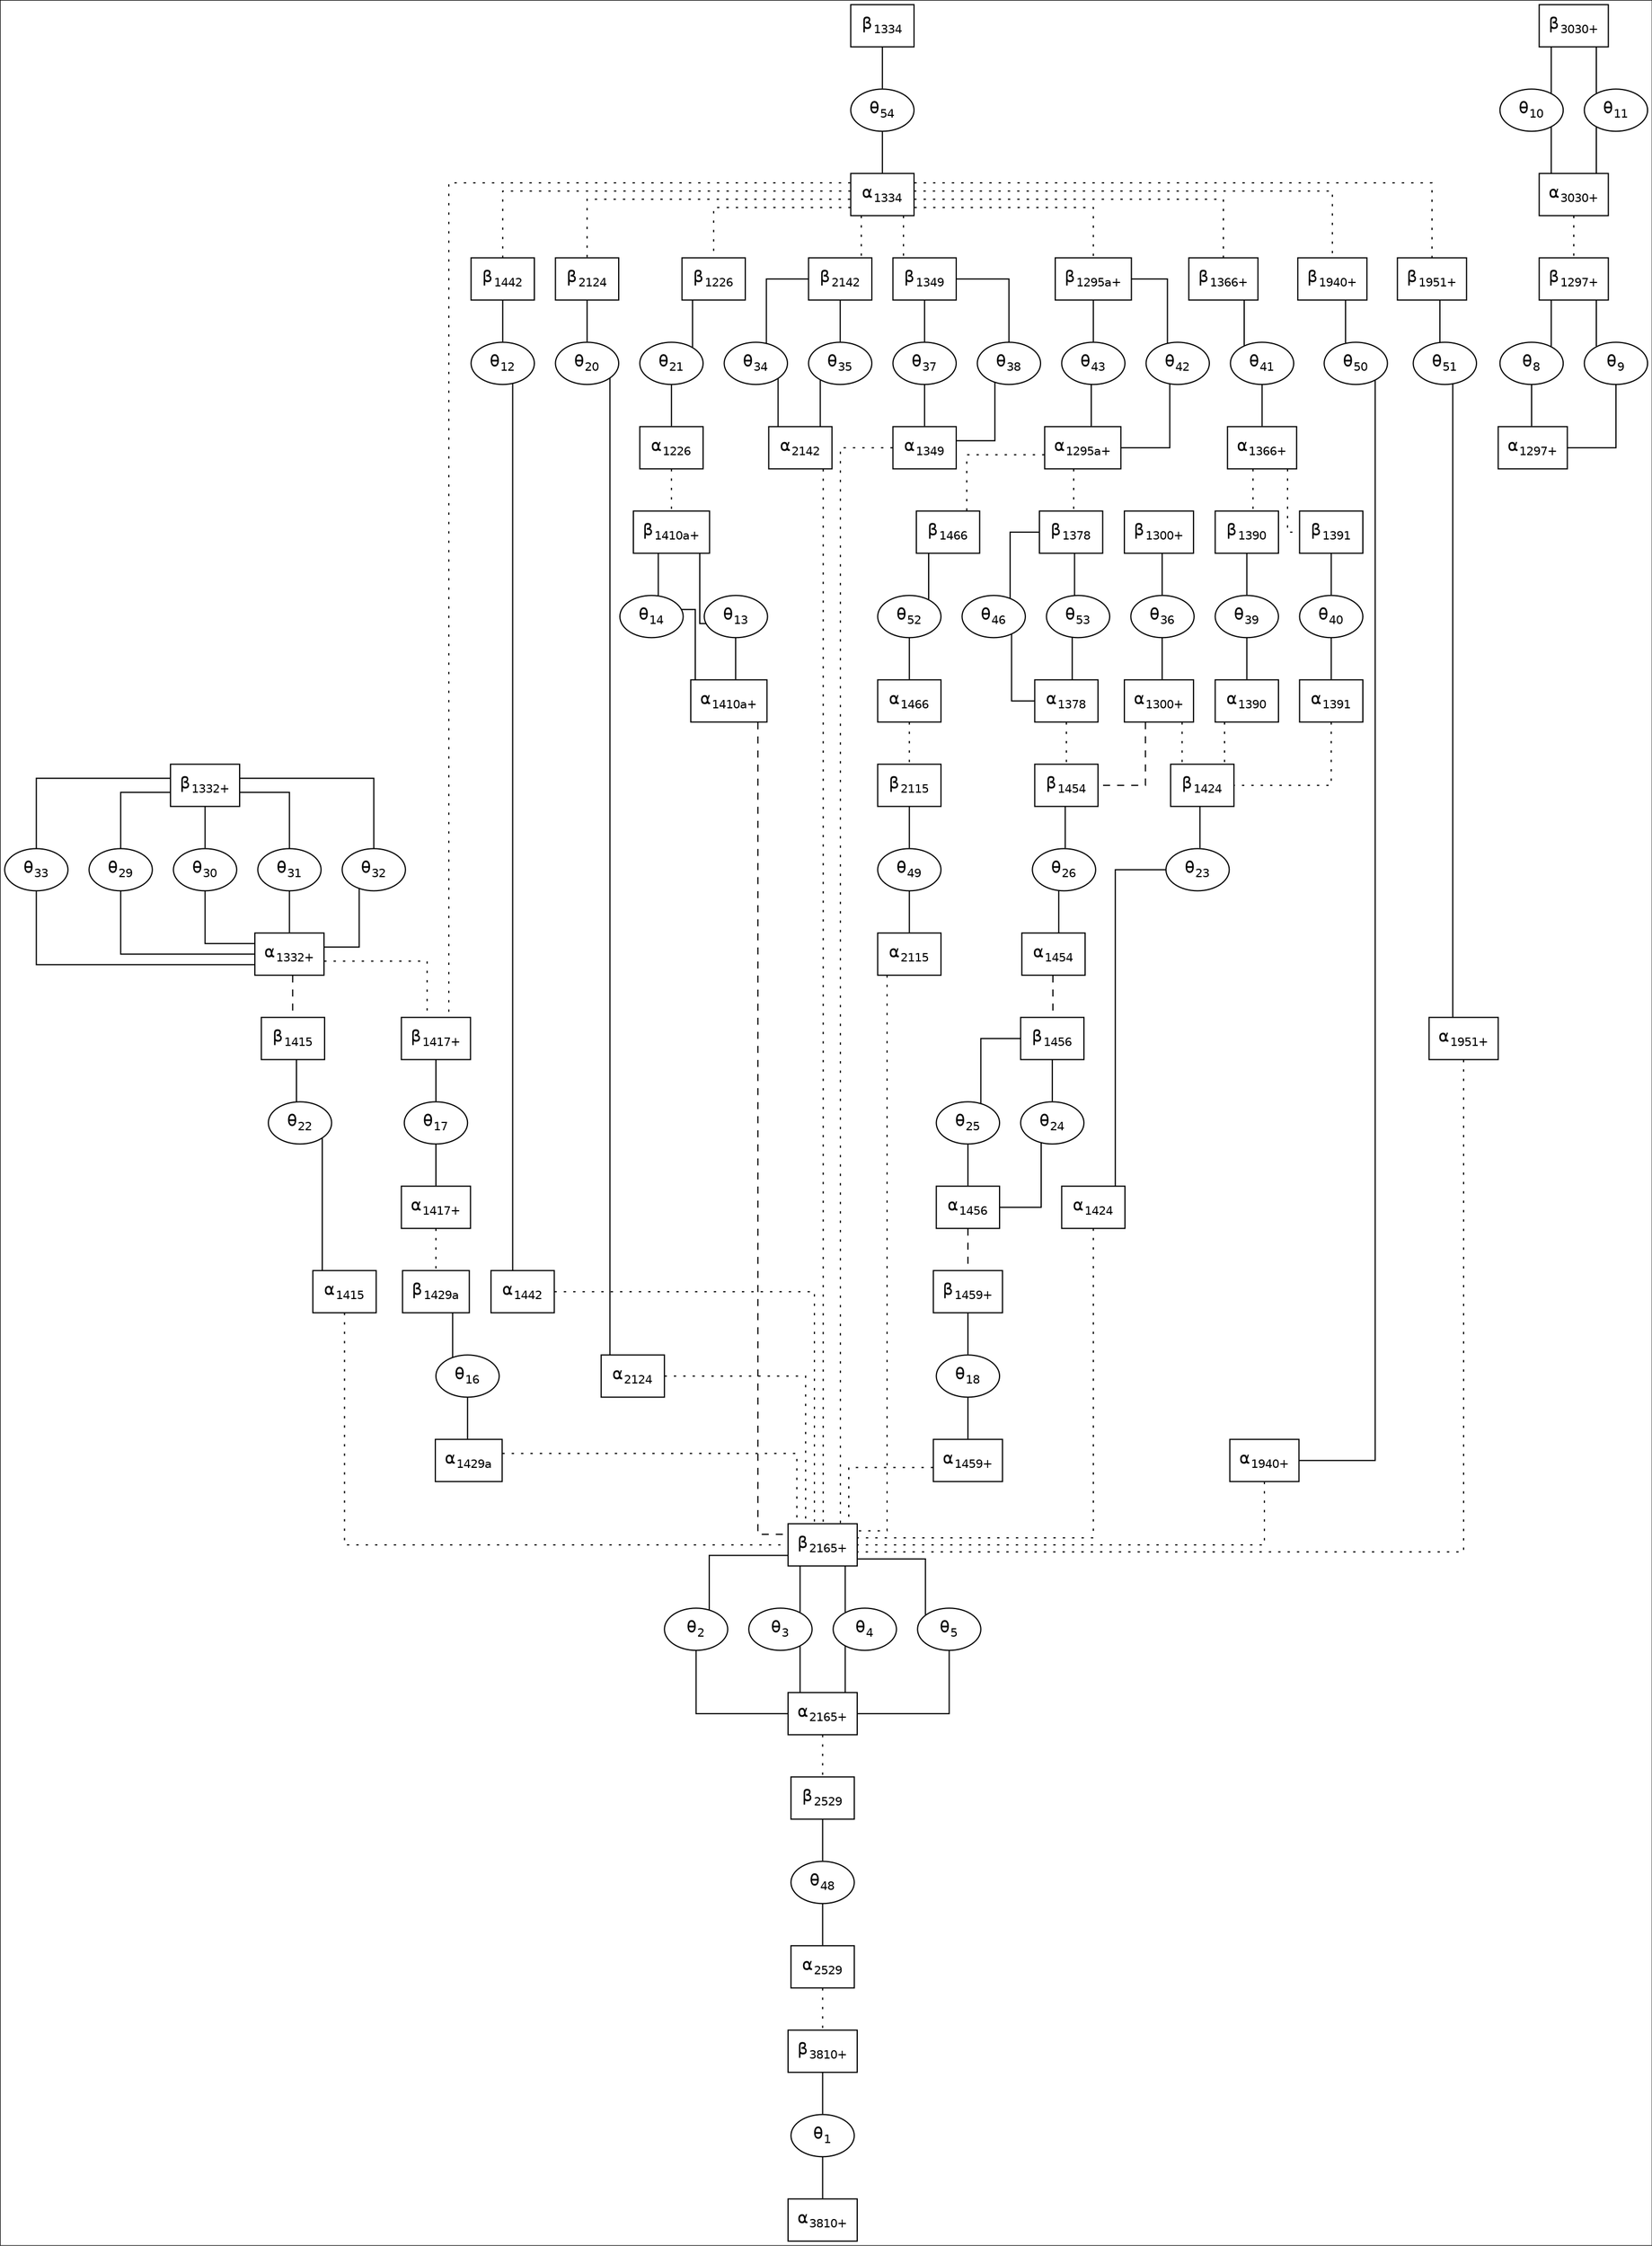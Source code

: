 digraph to_dot {
	graph [bgcolor="/x11/white",
		colorscheme=set34,
		dpi="",
		fontcolor="/x11/black",
		fontname=helvetica,
		fontsize=18,
		label="",
		labelloc="",
		margin="",
		page="",
		ratio="",
		size="",
		splines=ortho,
		style=""
	];
	"alpha-3810+"	 [color="/x11/black",
		colorscheme=set34,
		fillcolor="/x11/white",
		fontcolor="/x11/black",
		fontname=helvetica,
		fontsize=14,
		label=<&alpha;<FONT POINT-SIZE="12"><SUB>3810+</SUB></FONT>>,
		shape=box,
		style=filled];
	"beta-3810+"	 [color="/x11/black",
		colorscheme=set34,
		fillcolor="/x11/white",
		fontcolor="/x11/black",
		fontname=helvetica,
		fontsize=14,
		label=<&beta;<FONT POINT-SIZE="12"><SUB>3810+</SUB></FONT>>,
		shape=box,
		style=filled];
	"theta-1"	 [color="/x11/black",
		colorscheme=set34,
		fillcolor="/x11/white",
		fontcolor="/x11/black",
		fontname=helvetica,
		fontsize=14,
		label=<&theta;<FONT POINT-SIZE="12"><SUB>1</SUB></FONT>>,
		shape=ellipse,
		style=filled];
	"beta-3810+" -> "theta-1"	 [arrowhead=none,
		color="/x11/black",
		colorscheme=set34,
		fontcolor="/x11/black",
		fontname=helvetica,
		fontsize=14,
		style=solid];
	"theta-1" -> "alpha-3810+"	 [arrowhead=none,
		color="/x11/black",
		colorscheme=set34,
		fontcolor="/x11/black",
		fontname=helvetica,
		fontsize=14,
		style=solid];
	"alpha-2165+"	 [color="/x11/black",
		colorscheme=set34,
		fillcolor="/x11/white",
		fontcolor="/x11/black",
		fontname=helvetica,
		fontsize=14,
		label=<&alpha;<FONT POINT-SIZE="12"><SUB>2165+</SUB></FONT>>,
		shape=box,
		style=filled];
	"beta-2529"	 [color="/x11/black",
		colorscheme=set34,
		fillcolor="/x11/white",
		fontcolor="/x11/black",
		fontname=helvetica,
		fontsize=14,
		label=<&beta;<FONT POINT-SIZE="12"><SUB>2529</SUB></FONT>>,
		shape=box,
		style=filled];
	"alpha-2165+" -> "beta-2529"	 [arrowhead=none,
		color="/x11/black",
		colorscheme=set34,
		fontcolor="/x11/black",
		fontname=helvetica,
		fontsize=14,
		style=dotted];
	"beta-2165+"	 [color="/x11/black",
		colorscheme=set34,
		fillcolor="/x11/white",
		fontcolor="/x11/black",
		fontname=helvetica,
		fontsize=14,
		label=<&beta;<FONT POINT-SIZE="12"><SUB>2165+</SUB></FONT>>,
		shape=box,
		style=filled];
	"theta-2"	 [color="/x11/black",
		colorscheme=set34,
		fillcolor="/x11/white",
		fontcolor="/x11/black",
		fontname=helvetica,
		fontsize=14,
		label=<&theta;<FONT POINT-SIZE="12"><SUB>2</SUB></FONT>>,
		shape=ellipse,
		style=filled];
	"beta-2165+" -> "theta-2"	 [arrowhead=none,
		color="/x11/black",
		colorscheme=set34,
		fontcolor="/x11/black",
		fontname=helvetica,
		fontsize=14,
		style=solid];
	"theta-3"	 [color="/x11/black",
		colorscheme=set34,
		fillcolor="/x11/white",
		fontcolor="/x11/black",
		fontname=helvetica,
		fontsize=14,
		label=<&theta;<FONT POINT-SIZE="12"><SUB>3</SUB></FONT>>,
		shape=ellipse,
		style=filled];
	"beta-2165+" -> "theta-3"	 [arrowhead=none,
		color="/x11/black",
		colorscheme=set34,
		fontcolor="/x11/black",
		fontname=helvetica,
		fontsize=14,
		style=solid];
	"theta-4"	 [color="/x11/black",
		colorscheme=set34,
		fillcolor="/x11/white",
		fontcolor="/x11/black",
		fontname=helvetica,
		fontsize=14,
		label=<&theta;<FONT POINT-SIZE="12"><SUB>4</SUB></FONT>>,
		shape=ellipse,
		style=filled];
	"beta-2165+" -> "theta-4"	 [arrowhead=none,
		color="/x11/black",
		colorscheme=set34,
		fontcolor="/x11/black",
		fontname=helvetica,
		fontsize=14,
		style=solid];
	"theta-5"	 [color="/x11/black",
		colorscheme=set34,
		fillcolor="/x11/white",
		fontcolor="/x11/black",
		fontname=helvetica,
		fontsize=14,
		label=<&theta;<FONT POINT-SIZE="12"><SUB>5</SUB></FONT>>,
		shape=ellipse,
		style=filled];
	"beta-2165+" -> "theta-5"	 [arrowhead=none,
		color="/x11/black",
		colorscheme=set34,
		fontcolor="/x11/black",
		fontname=helvetica,
		fontsize=14,
		style=solid];
	"theta-2" -> "alpha-2165+"	 [arrowhead=none,
		color="/x11/black",
		colorscheme=set34,
		fontcolor="/x11/black",
		fontname=helvetica,
		fontsize=14,
		style=solid];
	"theta-3" -> "alpha-2165+"	 [arrowhead=none,
		color="/x11/black",
		colorscheme=set34,
		fontcolor="/x11/black",
		fontname=helvetica,
		fontsize=14,
		style=solid];
	"theta-4" -> "alpha-2165+"	 [arrowhead=none,
		color="/x11/black",
		colorscheme=set34,
		fontcolor="/x11/black",
		fontname=helvetica,
		fontsize=14,
		style=solid];
	"theta-5" -> "alpha-2165+"	 [arrowhead=none,
		color="/x11/black",
		colorscheme=set34,
		fontcolor="/x11/black",
		fontname=helvetica,
		fontsize=14,
		style=solid];
	"alpha-1297+"	 [color="/x11/black",
		colorscheme=set34,
		fillcolor="/x11/white",
		fontcolor="/x11/black",
		fontname=helvetica,
		fontsize=14,
		label=<&alpha;<FONT POINT-SIZE="12"><SUB>1297+</SUB></FONT>>,
		shape=box,
		style=filled];
	"beta-1297+"	 [color="/x11/black",
		colorscheme=set34,
		fillcolor="/x11/white",
		fontcolor="/x11/black",
		fontname=helvetica,
		fontsize=14,
		label=<&beta;<FONT POINT-SIZE="12"><SUB>1297+</SUB></FONT>>,
		shape=box,
		style=filled];
	"theta-8"	 [color="/x11/black",
		colorscheme=set34,
		fillcolor="/x11/white",
		fontcolor="/x11/black",
		fontname=helvetica,
		fontsize=14,
		label=<&theta;<FONT POINT-SIZE="12"><SUB>8</SUB></FONT>>,
		shape=ellipse,
		style=filled];
	"beta-1297+" -> "theta-8"	 [arrowhead=none,
		color="/x11/black",
		colorscheme=set34,
		fontcolor="/x11/black",
		fontname=helvetica,
		fontsize=14,
		style=solid];
	"theta-9"	 [color="/x11/black",
		colorscheme=set34,
		fillcolor="/x11/white",
		fontcolor="/x11/black",
		fontname=helvetica,
		fontsize=14,
		label=<&theta;<FONT POINT-SIZE="12"><SUB>9</SUB></FONT>>,
		shape=ellipse,
		style=filled];
	"beta-1297+" -> "theta-9"	 [arrowhead=none,
		color="/x11/black",
		colorscheme=set34,
		fontcolor="/x11/black",
		fontname=helvetica,
		fontsize=14,
		style=solid];
	"theta-8" -> "alpha-1297+"	 [arrowhead=none,
		color="/x11/black",
		colorscheme=set34,
		fontcolor="/x11/black",
		fontname=helvetica,
		fontsize=14,
		style=solid];
	"theta-9" -> "alpha-1297+"	 [arrowhead=none,
		color="/x11/black",
		colorscheme=set34,
		fontcolor="/x11/black",
		fontname=helvetica,
		fontsize=14,
		style=solid];
	"alpha-3030+"	 [color="/x11/black",
		colorscheme=set34,
		fillcolor="/x11/white",
		fontcolor="/x11/black",
		fontname=helvetica,
		fontsize=14,
		label=<&alpha;<FONT POINT-SIZE="12"><SUB>3030+</SUB></FONT>>,
		shape=box,
		style=filled];
	"alpha-3030+" -> "beta-1297+"	 [arrowhead=none,
		color="/x11/black",
		colorscheme=set34,
		fontcolor="/x11/black",
		fontname=helvetica,
		fontsize=14,
		style=dotted];
	"beta-3030+"	 [color="/x11/black",
		colorscheme=set34,
		fillcolor="/x11/white",
		fontcolor="/x11/black",
		fontname=helvetica,
		fontsize=14,
		label=<&beta;<FONT POINT-SIZE="12"><SUB>3030+</SUB></FONT>>,
		shape=box,
		style=filled];
	"theta-10"	 [color="/x11/black",
		colorscheme=set34,
		fillcolor="/x11/white",
		fontcolor="/x11/black",
		fontname=helvetica,
		fontsize=14,
		label=<&theta;<FONT POINT-SIZE="12"><SUB>10</SUB></FONT>>,
		shape=ellipse,
		style=filled];
	"beta-3030+" -> "theta-10"	 [arrowhead=none,
		color="/x11/black",
		colorscheme=set34,
		fontcolor="/x11/black",
		fontname=helvetica,
		fontsize=14,
		style=solid];
	"theta-11"	 [color="/x11/black",
		colorscheme=set34,
		fillcolor="/x11/white",
		fontcolor="/x11/black",
		fontname=helvetica,
		fontsize=14,
		label=<&theta;<FONT POINT-SIZE="12"><SUB>11</SUB></FONT>>,
		shape=ellipse,
		style=filled];
	"beta-3030+" -> "theta-11"	 [arrowhead=none,
		color="/x11/black",
		colorscheme=set34,
		fontcolor="/x11/black",
		fontname=helvetica,
		fontsize=14,
		style=solid];
	"theta-10" -> "alpha-3030+"	 [arrowhead=none,
		color="/x11/black",
		colorscheme=set34,
		fontcolor="/x11/black",
		fontname=helvetica,
		fontsize=14,
		style=solid];
	"theta-11" -> "alpha-3030+"	 [arrowhead=none,
		color="/x11/black",
		colorscheme=set34,
		fontcolor="/x11/black",
		fontname=helvetica,
		fontsize=14,
		style=solid];
	"alpha-1442"	 [color="/x11/black",
		colorscheme=set34,
		fillcolor="/x11/white",
		fontcolor="/x11/black",
		fontname=helvetica,
		fontsize=14,
		label=<&alpha;<FONT POINT-SIZE="12"><SUB>1442</SUB></FONT>>,
		shape=box,
		style=filled];
	"alpha-1442" -> "beta-2165+"	 [arrowhead=none,
		color="/x11/black",
		colorscheme=set34,
		fontcolor="/x11/black",
		fontname=helvetica,
		fontsize=14,
		style=dotted];
	"beta-1442"	 [color="/x11/black",
		colorscheme=set34,
		fillcolor="/x11/white",
		fontcolor="/x11/black",
		fontname=helvetica,
		fontsize=14,
		label=<&beta;<FONT POINT-SIZE="12"><SUB>1442</SUB></FONT>>,
		shape=box,
		style=filled];
	"theta-12"	 [color="/x11/black",
		colorscheme=set34,
		fillcolor="/x11/white",
		fontcolor="/x11/black",
		fontname=helvetica,
		fontsize=14,
		label=<&theta;<FONT POINT-SIZE="12"><SUB>12</SUB></FONT>>,
		shape=ellipse,
		style=filled];
	"beta-1442" -> "theta-12"	 [arrowhead=none,
		color="/x11/black",
		colorscheme=set34,
		fontcolor="/x11/black",
		fontname=helvetica,
		fontsize=14,
		style=solid];
	"theta-12" -> "alpha-1442"	 [arrowhead=none,
		color="/x11/black",
		colorscheme=set34,
		fontcolor="/x11/black",
		fontname=helvetica,
		fontsize=14,
		style=solid];
	"alpha-1410a+"	 [color="/x11/black",
		colorscheme=set34,
		fillcolor="/x11/white",
		fontcolor="/x11/black",
		fontname=helvetica,
		fontsize=14,
		label=<&alpha;<FONT POINT-SIZE="12"><SUB>1410a+</SUB></FONT>>,
		shape=box,
		style=filled];
	"alpha-1410a+" -> "beta-2165+"	 [arrowhead=none,
		color="/x11/black",
		colorscheme=set34,
		fontcolor="/x11/black",
		fontname=helvetica,
		fontsize=14,
		style=dashed];
	"beta-1410a+"	 [color="/x11/black",
		colorscheme=set34,
		fillcolor="/x11/white",
		fontcolor="/x11/black",
		fontname=helvetica,
		fontsize=14,
		label=<&beta;<FONT POINT-SIZE="12"><SUB>1410a+</SUB></FONT>>,
		shape=box,
		style=filled];
	"theta-13"	 [color="/x11/black",
		colorscheme=set34,
		fillcolor="/x11/white",
		fontcolor="/x11/black",
		fontname=helvetica,
		fontsize=14,
		label=<&theta;<FONT POINT-SIZE="12"><SUB>13</SUB></FONT>>,
		shape=ellipse,
		style=filled];
	"beta-1410a+" -> "theta-13"	 [arrowhead=none,
		color="/x11/black",
		colorscheme=set34,
		fontcolor="/x11/black",
		fontname=helvetica,
		fontsize=14,
		style=solid];
	"theta-14"	 [color="/x11/black",
		colorscheme=set34,
		fillcolor="/x11/white",
		fontcolor="/x11/black",
		fontname=helvetica,
		fontsize=14,
		label=<&theta;<FONT POINT-SIZE="12"><SUB>14</SUB></FONT>>,
		shape=ellipse,
		style=filled];
	"beta-1410a+" -> "theta-14"	 [arrowhead=none,
		color="/x11/black",
		colorscheme=set34,
		fontcolor="/x11/black",
		fontname=helvetica,
		fontsize=14,
		style=solid];
	"theta-13" -> "alpha-1410a+"	 [arrowhead=none,
		color="/x11/black",
		colorscheme=set34,
		fontcolor="/x11/black",
		fontname=helvetica,
		fontsize=14,
		style=solid];
	"theta-14" -> "alpha-1410a+"	 [arrowhead=none,
		color="/x11/black",
		colorscheme=set34,
		fontcolor="/x11/black",
		fontname=helvetica,
		fontsize=14,
		style=solid];
	"alpha-1429a"	 [color="/x11/black",
		colorscheme=set34,
		fillcolor="/x11/white",
		fontcolor="/x11/black",
		fontname=helvetica,
		fontsize=14,
		label=<&alpha;<FONT POINT-SIZE="12"><SUB>1429a</SUB></FONT>>,
		shape=box,
		style=filled];
	"alpha-1429a" -> "beta-2165+"	 [arrowhead=none,
		color="/x11/black",
		colorscheme=set34,
		fontcolor="/x11/black",
		fontname=helvetica,
		fontsize=14,
		style=dotted];
	"beta-1429a"	 [color="/x11/black",
		colorscheme=set34,
		fillcolor="/x11/white",
		fontcolor="/x11/black",
		fontname=helvetica,
		fontsize=14,
		label=<&beta;<FONT POINT-SIZE="12"><SUB>1429a</SUB></FONT>>,
		shape=box,
		style=filled];
	"theta-16"	 [color="/x11/black",
		colorscheme=set34,
		fillcolor="/x11/white",
		fontcolor="/x11/black",
		fontname=helvetica,
		fontsize=14,
		label=<&theta;<FONT POINT-SIZE="12"><SUB>16</SUB></FONT>>,
		shape=ellipse,
		style=filled];
	"beta-1429a" -> "theta-16"	 [arrowhead=none,
		color="/x11/black",
		colorscheme=set34,
		fontcolor="/x11/black",
		fontname=helvetica,
		fontsize=14,
		style=solid];
	"theta-16" -> "alpha-1429a"	 [arrowhead=none,
		color="/x11/black",
		colorscheme=set34,
		fontcolor="/x11/black",
		fontname=helvetica,
		fontsize=14,
		style=solid];
	"alpha-1417+"	 [color="/x11/black",
		colorscheme=set34,
		fillcolor="/x11/white",
		fontcolor="/x11/black",
		fontname=helvetica,
		fontsize=14,
		label=<&alpha;<FONT POINT-SIZE="12"><SUB>1417+</SUB></FONT>>,
		shape=box,
		style=filled];
	"alpha-1417+" -> "beta-1429a"	 [arrowhead=none,
		color="/x11/black",
		colorscheme=set34,
		fontcolor="/x11/black",
		fontname=helvetica,
		fontsize=14,
		style=dotted];
	"beta-1417+"	 [color="/x11/black",
		colorscheme=set34,
		fillcolor="/x11/white",
		fontcolor="/x11/black",
		fontname=helvetica,
		fontsize=14,
		label=<&beta;<FONT POINT-SIZE="12"><SUB>1417+</SUB></FONT>>,
		shape=box,
		style=filled];
	"theta-17"	 [color="/x11/black",
		colorscheme=set34,
		fillcolor="/x11/white",
		fontcolor="/x11/black",
		fontname=helvetica,
		fontsize=14,
		label=<&theta;<FONT POINT-SIZE="12"><SUB>17</SUB></FONT>>,
		shape=ellipse,
		style=filled];
	"beta-1417+" -> "theta-17"	 [arrowhead=none,
		color="/x11/black",
		colorscheme=set34,
		fontcolor="/x11/black",
		fontname=helvetica,
		fontsize=14,
		style=solid];
	"theta-17" -> "alpha-1417+"	 [arrowhead=none,
		color="/x11/black",
		colorscheme=set34,
		fontcolor="/x11/black",
		fontname=helvetica,
		fontsize=14,
		style=solid];
	"alpha-1459+"	 [color="/x11/black",
		colorscheme=set34,
		fillcolor="/x11/white",
		fontcolor="/x11/black",
		fontname=helvetica,
		fontsize=14,
		label=<&alpha;<FONT POINT-SIZE="12"><SUB>1459+</SUB></FONT>>,
		shape=box,
		style=filled];
	"alpha-1459+" -> "beta-2165+"	 [arrowhead=none,
		color="/x11/black",
		colorscheme=set34,
		fontcolor="/x11/black",
		fontname=helvetica,
		fontsize=14,
		style=dotted];
	"beta-1459+"	 [color="/x11/black",
		colorscheme=set34,
		fillcolor="/x11/white",
		fontcolor="/x11/black",
		fontname=helvetica,
		fontsize=14,
		label=<&beta;<FONT POINT-SIZE="12"><SUB>1459+</SUB></FONT>>,
		shape=box,
		style=filled];
	"theta-18"	 [color="/x11/black",
		colorscheme=set34,
		fillcolor="/x11/white",
		fontcolor="/x11/black",
		fontname=helvetica,
		fontsize=14,
		label=<&theta;<FONT POINT-SIZE="12"><SUB>18</SUB></FONT>>,
		shape=ellipse,
		style=filled];
	"beta-1459+" -> "theta-18"	 [arrowhead=none,
		color="/x11/black",
		colorscheme=set34,
		fontcolor="/x11/black",
		fontname=helvetica,
		fontsize=14,
		style=solid];
	"theta-18" -> "alpha-1459+"	 [arrowhead=none,
		color="/x11/black",
		colorscheme=set34,
		fontcolor="/x11/black",
		fontname=helvetica,
		fontsize=14,
		style=solid];
	"alpha-2124"	 [color="/x11/black",
		colorscheme=set34,
		fillcolor="/x11/white",
		fontcolor="/x11/black",
		fontname=helvetica,
		fontsize=14,
		label=<&alpha;<FONT POINT-SIZE="12"><SUB>2124</SUB></FONT>>,
		shape=box,
		style=filled];
	"alpha-2124" -> "beta-2165+"	 [arrowhead=none,
		color="/x11/black",
		colorscheme=set34,
		fontcolor="/x11/black",
		fontname=helvetica,
		fontsize=14,
		style=dotted];
	"beta-2124"	 [color="/x11/black",
		colorscheme=set34,
		fillcolor="/x11/white",
		fontcolor="/x11/black",
		fontname=helvetica,
		fontsize=14,
		label=<&beta;<FONT POINT-SIZE="12"><SUB>2124</SUB></FONT>>,
		shape=box,
		style=filled];
	"theta-20"	 [color="/x11/black",
		colorscheme=set34,
		fillcolor="/x11/white",
		fontcolor="/x11/black",
		fontname=helvetica,
		fontsize=14,
		label=<&theta;<FONT POINT-SIZE="12"><SUB>20</SUB></FONT>>,
		shape=ellipse,
		style=filled];
	"beta-2124" -> "theta-20"	 [arrowhead=none,
		color="/x11/black",
		colorscheme=set34,
		fontcolor="/x11/black",
		fontname=helvetica,
		fontsize=14,
		style=solid];
	"theta-20" -> "alpha-2124"	 [arrowhead=none,
		color="/x11/black",
		colorscheme=set34,
		fontcolor="/x11/black",
		fontname=helvetica,
		fontsize=14,
		style=solid];
	"alpha-1226"	 [color="/x11/black",
		colorscheme=set34,
		fillcolor="/x11/white",
		fontcolor="/x11/black",
		fontname=helvetica,
		fontsize=14,
		label=<&alpha;<FONT POINT-SIZE="12"><SUB>1226</SUB></FONT>>,
		shape=box,
		style=filled];
	"alpha-1226" -> "beta-1410a+"	 [arrowhead=none,
		color="/x11/black",
		colorscheme=set34,
		fontcolor="/x11/black",
		fontname=helvetica,
		fontsize=14,
		style=dotted];
	"beta-1226"	 [color="/x11/black",
		colorscheme=set34,
		fillcolor="/x11/white",
		fontcolor="/x11/black",
		fontname=helvetica,
		fontsize=14,
		label=<&beta;<FONT POINT-SIZE="12"><SUB>1226</SUB></FONT>>,
		shape=box,
		style=filled];
	"theta-21"	 [color="/x11/black",
		colorscheme=set34,
		fillcolor="/x11/white",
		fontcolor="/x11/black",
		fontname=helvetica,
		fontsize=14,
		label=<&theta;<FONT POINT-SIZE="12"><SUB>21</SUB></FONT>>,
		shape=ellipse,
		style=filled];
	"beta-1226" -> "theta-21"	 [arrowhead=none,
		color="/x11/black",
		colorscheme=set34,
		fontcolor="/x11/black",
		fontname=helvetica,
		fontsize=14,
		style=solid];
	"theta-21" -> "alpha-1226"	 [arrowhead=none,
		color="/x11/black",
		colorscheme=set34,
		fontcolor="/x11/black",
		fontname=helvetica,
		fontsize=14,
		style=solid];
	"alpha-1415"	 [color="/x11/black",
		colorscheme=set34,
		fillcolor="/x11/white",
		fontcolor="/x11/black",
		fontname=helvetica,
		fontsize=14,
		label=<&alpha;<FONT POINT-SIZE="12"><SUB>1415</SUB></FONT>>,
		shape=box,
		style=filled];
	"alpha-1415" -> "beta-2165+"	 [arrowhead=none,
		color="/x11/black",
		colorscheme=set34,
		fontcolor="/x11/black",
		fontname=helvetica,
		fontsize=14,
		style=dotted];
	"beta-1415"	 [color="/x11/black",
		colorscheme=set34,
		fillcolor="/x11/white",
		fontcolor="/x11/black",
		fontname=helvetica,
		fontsize=14,
		label=<&beta;<FONT POINT-SIZE="12"><SUB>1415</SUB></FONT>>,
		shape=box,
		style=filled];
	"theta-22"	 [color="/x11/black",
		colorscheme=set34,
		fillcolor="/x11/white",
		fontcolor="/x11/black",
		fontname=helvetica,
		fontsize=14,
		label=<&theta;<FONT POINT-SIZE="12"><SUB>22</SUB></FONT>>,
		shape=ellipse,
		style=filled];
	"beta-1415" -> "theta-22"	 [arrowhead=none,
		color="/x11/black",
		colorscheme=set34,
		fontcolor="/x11/black",
		fontname=helvetica,
		fontsize=14,
		style=solid];
	"theta-22" -> "alpha-1415"	 [arrowhead=none,
		color="/x11/black",
		colorscheme=set34,
		fontcolor="/x11/black",
		fontname=helvetica,
		fontsize=14,
		style=solid];
	"alpha-1424"	 [color="/x11/black",
		colorscheme=set34,
		fillcolor="/x11/white",
		fontcolor="/x11/black",
		fontname=helvetica,
		fontsize=14,
		label=<&alpha;<FONT POINT-SIZE="12"><SUB>1424</SUB></FONT>>,
		shape=box,
		style=filled];
	"alpha-1424" -> "beta-2165+"	 [arrowhead=none,
		color="/x11/black",
		colorscheme=set34,
		fontcolor="/x11/black",
		fontname=helvetica,
		fontsize=14,
		style=dotted];
	"beta-1424"	 [color="/x11/black",
		colorscheme=set34,
		fillcolor="/x11/white",
		fontcolor="/x11/black",
		fontname=helvetica,
		fontsize=14,
		label=<&beta;<FONT POINT-SIZE="12"><SUB>1424</SUB></FONT>>,
		shape=box,
		style=filled];
	"theta-23"	 [color="/x11/black",
		colorscheme=set34,
		fillcolor="/x11/white",
		fontcolor="/x11/black",
		fontname=helvetica,
		fontsize=14,
		label=<&theta;<FONT POINT-SIZE="12"><SUB>23</SUB></FONT>>,
		shape=ellipse,
		style=filled];
	"beta-1424" -> "theta-23"	 [arrowhead=none,
		color="/x11/black",
		colorscheme=set34,
		fontcolor="/x11/black",
		fontname=helvetica,
		fontsize=14,
		style=solid];
	"theta-23" -> "alpha-1424"	 [arrowhead=none,
		color="/x11/black",
		colorscheme=set34,
		fontcolor="/x11/black",
		fontname=helvetica,
		fontsize=14,
		style=solid];
	"alpha-1456"	 [color="/x11/black",
		colorscheme=set34,
		fillcolor="/x11/white",
		fontcolor="/x11/black",
		fontname=helvetica,
		fontsize=14,
		label=<&alpha;<FONT POINT-SIZE="12"><SUB>1456</SUB></FONT>>,
		shape=box,
		style=filled];
	"alpha-1456" -> "beta-1459+"	 [arrowhead=none,
		color="/x11/black",
		colorscheme=set34,
		fontcolor="/x11/black",
		fontname=helvetica,
		fontsize=14,
		style=dashed];
	"beta-1456"	 [color="/x11/black",
		colorscheme=set34,
		fillcolor="/x11/white",
		fontcolor="/x11/black",
		fontname=helvetica,
		fontsize=14,
		label=<&beta;<FONT POINT-SIZE="12"><SUB>1456</SUB></FONT>>,
		shape=box,
		style=filled];
	"theta-24"	 [color="/x11/black",
		colorscheme=set34,
		fillcolor="/x11/white",
		fontcolor="/x11/black",
		fontname=helvetica,
		fontsize=14,
		label=<&theta;<FONT POINT-SIZE="12"><SUB>24</SUB></FONT>>,
		shape=ellipse,
		style=filled];
	"beta-1456" -> "theta-24"	 [arrowhead=none,
		color="/x11/black",
		colorscheme=set34,
		fontcolor="/x11/black",
		fontname=helvetica,
		fontsize=14,
		style=solid];
	"theta-25"	 [color="/x11/black",
		colorscheme=set34,
		fillcolor="/x11/white",
		fontcolor="/x11/black",
		fontname=helvetica,
		fontsize=14,
		label=<&theta;<FONT POINT-SIZE="12"><SUB>25</SUB></FONT>>,
		shape=ellipse,
		style=filled];
	"beta-1456" -> "theta-25"	 [arrowhead=none,
		color="/x11/black",
		colorscheme=set34,
		fontcolor="/x11/black",
		fontname=helvetica,
		fontsize=14,
		style=solid];
	"theta-24" -> "alpha-1456"	 [arrowhead=none,
		color="/x11/black",
		colorscheme=set34,
		fontcolor="/x11/black",
		fontname=helvetica,
		fontsize=14,
		style=solid];
	"theta-25" -> "alpha-1456"	 [arrowhead=none,
		color="/x11/black",
		colorscheme=set34,
		fontcolor="/x11/black",
		fontname=helvetica,
		fontsize=14,
		style=solid];
	"alpha-1454"	 [color="/x11/black",
		colorscheme=set34,
		fillcolor="/x11/white",
		fontcolor="/x11/black",
		fontname=helvetica,
		fontsize=14,
		label=<&alpha;<FONT POINT-SIZE="12"><SUB>1454</SUB></FONT>>,
		shape=box,
		style=filled];
	"alpha-1454" -> "beta-1456"	 [arrowhead=none,
		color="/x11/black",
		colorscheme=set34,
		fontcolor="/x11/black",
		fontname=helvetica,
		fontsize=14,
		style=dashed];
	"beta-1454"	 [color="/x11/black",
		colorscheme=set34,
		fillcolor="/x11/white",
		fontcolor="/x11/black",
		fontname=helvetica,
		fontsize=14,
		label=<&beta;<FONT POINT-SIZE="12"><SUB>1454</SUB></FONT>>,
		shape=box,
		style=filled];
	"theta-26"	 [color="/x11/black",
		colorscheme=set34,
		fillcolor="/x11/white",
		fontcolor="/x11/black",
		fontname=helvetica,
		fontsize=14,
		label=<&theta;<FONT POINT-SIZE="12"><SUB>26</SUB></FONT>>,
		shape=ellipse,
		style=filled];
	"beta-1454" -> "theta-26"	 [arrowhead=none,
		color="/x11/black",
		colorscheme=set34,
		fontcolor="/x11/black",
		fontname=helvetica,
		fontsize=14,
		style=solid];
	"theta-26" -> "alpha-1454"	 [arrowhead=none,
		color="/x11/black",
		colorscheme=set34,
		fontcolor="/x11/black",
		fontname=helvetica,
		fontsize=14,
		style=solid];
	"alpha-1332+"	 [color="/x11/black",
		colorscheme=set34,
		fillcolor="/x11/white",
		fontcolor="/x11/black",
		fontname=helvetica,
		fontsize=14,
		label=<&alpha;<FONT POINT-SIZE="12"><SUB>1332+</SUB></FONT>>,
		shape=box,
		style=filled];
	"alpha-1332+" -> "beta-1417+"	 [arrowhead=none,
		color="/x11/black",
		colorscheme=set34,
		fontcolor="/x11/black",
		fontname=helvetica,
		fontsize=14,
		style=dotted];
	"alpha-1332+" -> "beta-1415"	 [arrowhead=none,
		color="/x11/black",
		colorscheme=set34,
		fontcolor="/x11/black",
		fontname=helvetica,
		fontsize=14,
		style=dashed];
	"beta-1332+"	 [color="/x11/black",
		colorscheme=set34,
		fillcolor="/x11/white",
		fontcolor="/x11/black",
		fontname=helvetica,
		fontsize=14,
		label=<&beta;<FONT POINT-SIZE="12"><SUB>1332+</SUB></FONT>>,
		shape=box,
		style=filled];
	"theta-29"	 [color="/x11/black",
		colorscheme=set34,
		fillcolor="/x11/white",
		fontcolor="/x11/black",
		fontname=helvetica,
		fontsize=14,
		label=<&theta;<FONT POINT-SIZE="12"><SUB>29</SUB></FONT>>,
		shape=ellipse,
		style=filled];
	"beta-1332+" -> "theta-29"	 [arrowhead=none,
		color="/x11/black",
		colorscheme=set34,
		fontcolor="/x11/black",
		fontname=helvetica,
		fontsize=14,
		style=solid];
	"theta-30"	 [color="/x11/black",
		colorscheme=set34,
		fillcolor="/x11/white",
		fontcolor="/x11/black",
		fontname=helvetica,
		fontsize=14,
		label=<&theta;<FONT POINT-SIZE="12"><SUB>30</SUB></FONT>>,
		shape=ellipse,
		style=filled];
	"beta-1332+" -> "theta-30"	 [arrowhead=none,
		color="/x11/black",
		colorscheme=set34,
		fontcolor="/x11/black",
		fontname=helvetica,
		fontsize=14,
		style=solid];
	"theta-31"	 [color="/x11/black",
		colorscheme=set34,
		fillcolor="/x11/white",
		fontcolor="/x11/black",
		fontname=helvetica,
		fontsize=14,
		label=<&theta;<FONT POINT-SIZE="12"><SUB>31</SUB></FONT>>,
		shape=ellipse,
		style=filled];
	"beta-1332+" -> "theta-31"	 [arrowhead=none,
		color="/x11/black",
		colorscheme=set34,
		fontcolor="/x11/black",
		fontname=helvetica,
		fontsize=14,
		style=solid];
	"theta-32"	 [color="/x11/black",
		colorscheme=set34,
		fillcolor="/x11/white",
		fontcolor="/x11/black",
		fontname=helvetica,
		fontsize=14,
		label=<&theta;<FONT POINT-SIZE="12"><SUB>32</SUB></FONT>>,
		shape=ellipse,
		style=filled];
	"beta-1332+" -> "theta-32"	 [arrowhead=none,
		color="/x11/black",
		colorscheme=set34,
		fontcolor="/x11/black",
		fontname=helvetica,
		fontsize=14,
		style=solid];
	"theta-33"	 [color="/x11/black",
		colorscheme=set34,
		fillcolor="/x11/white",
		fontcolor="/x11/black",
		fontname=helvetica,
		fontsize=14,
		label=<&theta;<FONT POINT-SIZE="12"><SUB>33</SUB></FONT>>,
		shape=ellipse,
		style=filled];
	"beta-1332+" -> "theta-33"	 [arrowhead=none,
		color="/x11/black",
		colorscheme=set34,
		fontcolor="/x11/black",
		fontname=helvetica,
		fontsize=14,
		style=solid];
	"theta-29" -> "alpha-1332+"	 [arrowhead=none,
		color="/x11/black",
		colorscheme=set34,
		fontcolor="/x11/black",
		fontname=helvetica,
		fontsize=14,
		style=solid];
	"theta-30" -> "alpha-1332+"	 [arrowhead=none,
		color="/x11/black",
		colorscheme=set34,
		fontcolor="/x11/black",
		fontname=helvetica,
		fontsize=14,
		style=solid];
	"theta-31" -> "alpha-1332+"	 [arrowhead=none,
		color="/x11/black",
		colorscheme=set34,
		fontcolor="/x11/black",
		fontname=helvetica,
		fontsize=14,
		style=solid];
	"theta-32" -> "alpha-1332+"	 [arrowhead=none,
		color="/x11/black",
		colorscheme=set34,
		fontcolor="/x11/black",
		fontname=helvetica,
		fontsize=14,
		style=solid];
	"theta-33" -> "alpha-1332+"	 [arrowhead=none,
		color="/x11/black",
		colorscheme=set34,
		fontcolor="/x11/black",
		fontname=helvetica,
		fontsize=14,
		style=solid];
	"alpha-2142"	 [color="/x11/black",
		colorscheme=set34,
		fillcolor="/x11/white",
		fontcolor="/x11/black",
		fontname=helvetica,
		fontsize=14,
		label=<&alpha;<FONT POINT-SIZE="12"><SUB>2142</SUB></FONT>>,
		shape=box,
		style=filled];
	"alpha-2142" -> "beta-2165+"	 [arrowhead=none,
		color="/x11/black",
		colorscheme=set34,
		fontcolor="/x11/black",
		fontname=helvetica,
		fontsize=14,
		style=dotted];
	"beta-2142"	 [color="/x11/black",
		colorscheme=set34,
		fillcolor="/x11/white",
		fontcolor="/x11/black",
		fontname=helvetica,
		fontsize=14,
		label=<&beta;<FONT POINT-SIZE="12"><SUB>2142</SUB></FONT>>,
		shape=box,
		style=filled];
	"theta-34"	 [color="/x11/black",
		colorscheme=set34,
		fillcolor="/x11/white",
		fontcolor="/x11/black",
		fontname=helvetica,
		fontsize=14,
		label=<&theta;<FONT POINT-SIZE="12"><SUB>34</SUB></FONT>>,
		shape=ellipse,
		style=filled];
	"beta-2142" -> "theta-34"	 [arrowhead=none,
		color="/x11/black",
		colorscheme=set34,
		fontcolor="/x11/black",
		fontname=helvetica,
		fontsize=14,
		style=solid];
	"theta-35"	 [color="/x11/black",
		colorscheme=set34,
		fillcolor="/x11/white",
		fontcolor="/x11/black",
		fontname=helvetica,
		fontsize=14,
		label=<&theta;<FONT POINT-SIZE="12"><SUB>35</SUB></FONT>>,
		shape=ellipse,
		style=filled];
	"beta-2142" -> "theta-35"	 [arrowhead=none,
		color="/x11/black",
		colorscheme=set34,
		fontcolor="/x11/black",
		fontname=helvetica,
		fontsize=14,
		style=solid];
	"theta-34" -> "alpha-2142"	 [arrowhead=none,
		color="/x11/black",
		colorscheme=set34,
		fontcolor="/x11/black",
		fontname=helvetica,
		fontsize=14,
		style=solid];
	"theta-35" -> "alpha-2142"	 [arrowhead=none,
		color="/x11/black",
		colorscheme=set34,
		fontcolor="/x11/black",
		fontname=helvetica,
		fontsize=14,
		style=solid];
	"alpha-1300+"	 [color="/x11/black",
		colorscheme=set34,
		fillcolor="/x11/white",
		fontcolor="/x11/black",
		fontname=helvetica,
		fontsize=14,
		label=<&alpha;<FONT POINT-SIZE="12"><SUB>1300+</SUB></FONT>>,
		shape=box,
		style=filled];
	"alpha-1300+" -> "beta-1424"	 [arrowhead=none,
		color="/x11/black",
		colorscheme=set34,
		fontcolor="/x11/black",
		fontname=helvetica,
		fontsize=14,
		style=dotted];
	"alpha-1300+" -> "beta-1454"	 [arrowhead=none,
		color="/x11/black",
		colorscheme=set34,
		fontcolor="/x11/black",
		fontname=helvetica,
		fontsize=14,
		style=dashed];
	"beta-1300+"	 [color="/x11/black",
		colorscheme=set34,
		fillcolor="/x11/white",
		fontcolor="/x11/black",
		fontname=helvetica,
		fontsize=14,
		label=<&beta;<FONT POINT-SIZE="12"><SUB>1300+</SUB></FONT>>,
		shape=box,
		style=filled];
	"theta-36"	 [color="/x11/black",
		colorscheme=set34,
		fillcolor="/x11/white",
		fontcolor="/x11/black",
		fontname=helvetica,
		fontsize=14,
		label=<&theta;<FONT POINT-SIZE="12"><SUB>36</SUB></FONT>>,
		shape=ellipse,
		style=filled];
	"beta-1300+" -> "theta-36"	 [arrowhead=none,
		color="/x11/black",
		colorscheme=set34,
		fontcolor="/x11/black",
		fontname=helvetica,
		fontsize=14,
		style=solid];
	"theta-36" -> "alpha-1300+"	 [arrowhead=none,
		color="/x11/black",
		colorscheme=set34,
		fontcolor="/x11/black",
		fontname=helvetica,
		fontsize=14,
		style=solid];
	"alpha-1349"	 [color="/x11/black",
		colorscheme=set34,
		fillcolor="/x11/white",
		fontcolor="/x11/black",
		fontname=helvetica,
		fontsize=14,
		label=<&alpha;<FONT POINT-SIZE="12"><SUB>1349</SUB></FONT>>,
		shape=box,
		style=filled];
	"alpha-1349" -> "beta-2165+"	 [arrowhead=none,
		color="/x11/black",
		colorscheme=set34,
		fontcolor="/x11/black",
		fontname=helvetica,
		fontsize=14,
		style=dotted];
	"beta-1349"	 [color="/x11/black",
		colorscheme=set34,
		fillcolor="/x11/white",
		fontcolor="/x11/black",
		fontname=helvetica,
		fontsize=14,
		label=<&beta;<FONT POINT-SIZE="12"><SUB>1349</SUB></FONT>>,
		shape=box,
		style=filled];
	"theta-37"	 [color="/x11/black",
		colorscheme=set34,
		fillcolor="/x11/white",
		fontcolor="/x11/black",
		fontname=helvetica,
		fontsize=14,
		label=<&theta;<FONT POINT-SIZE="12"><SUB>37</SUB></FONT>>,
		shape=ellipse,
		style=filled];
	"beta-1349" -> "theta-37"	 [arrowhead=none,
		color="/x11/black",
		colorscheme=set34,
		fontcolor="/x11/black",
		fontname=helvetica,
		fontsize=14,
		style=solid];
	"theta-38"	 [color="/x11/black",
		colorscheme=set34,
		fillcolor="/x11/white",
		fontcolor="/x11/black",
		fontname=helvetica,
		fontsize=14,
		label=<&theta;<FONT POINT-SIZE="12"><SUB>38</SUB></FONT>>,
		shape=ellipse,
		style=filled];
	"beta-1349" -> "theta-38"	 [arrowhead=none,
		color="/x11/black",
		colorscheme=set34,
		fontcolor="/x11/black",
		fontname=helvetica,
		fontsize=14,
		style=solid];
	"theta-37" -> "alpha-1349"	 [arrowhead=none,
		color="/x11/black",
		colorscheme=set34,
		fontcolor="/x11/black",
		fontname=helvetica,
		fontsize=14,
		style=solid];
	"theta-38" -> "alpha-1349"	 [arrowhead=none,
		color="/x11/black",
		colorscheme=set34,
		fontcolor="/x11/black",
		fontname=helvetica,
		fontsize=14,
		style=solid];
	"alpha-1390"	 [color="/x11/black",
		colorscheme=set34,
		fillcolor="/x11/white",
		fontcolor="/x11/black",
		fontname=helvetica,
		fontsize=14,
		label=<&alpha;<FONT POINT-SIZE="12"><SUB>1390</SUB></FONT>>,
		shape=box,
		style=filled];
	"alpha-1390" -> "beta-1424"	 [arrowhead=none,
		color="/x11/black",
		colorscheme=set34,
		fontcolor="/x11/black",
		fontname=helvetica,
		fontsize=14,
		style=dotted];
	"beta-1390"	 [color="/x11/black",
		colorscheme=set34,
		fillcolor="/x11/white",
		fontcolor="/x11/black",
		fontname=helvetica,
		fontsize=14,
		label=<&beta;<FONT POINT-SIZE="12"><SUB>1390</SUB></FONT>>,
		shape=box,
		style=filled];
	"theta-39"	 [color="/x11/black",
		colorscheme=set34,
		fillcolor="/x11/white",
		fontcolor="/x11/black",
		fontname=helvetica,
		fontsize=14,
		label=<&theta;<FONT POINT-SIZE="12"><SUB>39</SUB></FONT>>,
		shape=ellipse,
		style=filled];
	"beta-1390" -> "theta-39"	 [arrowhead=none,
		color="/x11/black",
		colorscheme=set34,
		fontcolor="/x11/black",
		fontname=helvetica,
		fontsize=14,
		style=solid];
	"theta-39" -> "alpha-1390"	 [arrowhead=none,
		color="/x11/black",
		colorscheme=set34,
		fontcolor="/x11/black",
		fontname=helvetica,
		fontsize=14,
		style=solid];
	"alpha-1391"	 [color="/x11/black",
		colorscheme=set34,
		fillcolor="/x11/white",
		fontcolor="/x11/black",
		fontname=helvetica,
		fontsize=14,
		label=<&alpha;<FONT POINT-SIZE="12"><SUB>1391</SUB></FONT>>,
		shape=box,
		style=filled];
	"alpha-1391" -> "beta-1424"	 [arrowhead=none,
		color="/x11/black",
		colorscheme=set34,
		fontcolor="/x11/black",
		fontname=helvetica,
		fontsize=14,
		style=dotted];
	"beta-1391"	 [color="/x11/black",
		colorscheme=set34,
		fillcolor="/x11/white",
		fontcolor="/x11/black",
		fontname=helvetica,
		fontsize=14,
		label=<&beta;<FONT POINT-SIZE="12"><SUB>1391</SUB></FONT>>,
		shape=box,
		style=filled];
	"theta-40"	 [color="/x11/black",
		colorscheme=set34,
		fillcolor="/x11/white",
		fontcolor="/x11/black",
		fontname=helvetica,
		fontsize=14,
		label=<&theta;<FONT POINT-SIZE="12"><SUB>40</SUB></FONT>>,
		shape=ellipse,
		style=filled];
	"beta-1391" -> "theta-40"	 [arrowhead=none,
		color="/x11/black",
		colorscheme=set34,
		fontcolor="/x11/black",
		fontname=helvetica,
		fontsize=14,
		style=solid];
	"theta-40" -> "alpha-1391"	 [arrowhead=none,
		color="/x11/black",
		colorscheme=set34,
		fontcolor="/x11/black",
		fontname=helvetica,
		fontsize=14,
		style=solid];
	"alpha-1366+"	 [color="/x11/black",
		colorscheme=set34,
		fillcolor="/x11/white",
		fontcolor="/x11/black",
		fontname=helvetica,
		fontsize=14,
		label=<&alpha;<FONT POINT-SIZE="12"><SUB>1366+</SUB></FONT>>,
		shape=box,
		style=filled];
	"alpha-1366+" -> "beta-1390"	 [arrowhead=none,
		color="/x11/black",
		colorscheme=set34,
		fontcolor="/x11/black",
		fontname=helvetica,
		fontsize=14,
		style=dotted];
	"alpha-1366+" -> "beta-1391"	 [arrowhead=none,
		color="/x11/black",
		colorscheme=set34,
		fontcolor="/x11/black",
		fontname=helvetica,
		fontsize=14,
		style=dotted];
	"beta-1366+"	 [color="/x11/black",
		colorscheme=set34,
		fillcolor="/x11/white",
		fontcolor="/x11/black",
		fontname=helvetica,
		fontsize=14,
		label=<&beta;<FONT POINT-SIZE="12"><SUB>1366+</SUB></FONT>>,
		shape=box,
		style=filled];
	"theta-41"	 [color="/x11/black",
		colorscheme=set34,
		fillcolor="/x11/white",
		fontcolor="/x11/black",
		fontname=helvetica,
		fontsize=14,
		label=<&theta;<FONT POINT-SIZE="12"><SUB>41</SUB></FONT>>,
		shape=ellipse,
		style=filled];
	"beta-1366+" -> "theta-41"	 [arrowhead=none,
		color="/x11/black",
		colorscheme=set34,
		fontcolor="/x11/black",
		fontname=helvetica,
		fontsize=14,
		style=solid];
	"theta-41" -> "alpha-1366+"	 [arrowhead=none,
		color="/x11/black",
		colorscheme=set34,
		fontcolor="/x11/black",
		fontname=helvetica,
		fontsize=14,
		style=solid];
	"alpha-1295a+"	 [color="/x11/black",
		colorscheme=set34,
		fillcolor="/x11/white",
		fontcolor="/x11/black",
		fontname=helvetica,
		fontsize=14,
		label=<&alpha;<FONT POINT-SIZE="12"><SUB>1295a+</SUB></FONT>>,
		shape=box,
		style=filled];
	"beta-1378"	 [color="/x11/black",
		colorscheme=set34,
		fillcolor="/x11/white",
		fontcolor="/x11/black",
		fontname=helvetica,
		fontsize=14,
		label=<&beta;<FONT POINT-SIZE="12"><SUB>1378</SUB></FONT>>,
		shape=box,
		style=filled];
	"alpha-1295a+" -> "beta-1378"	 [arrowhead=none,
		color="/x11/black",
		colorscheme=set34,
		fontcolor="/x11/black",
		fontname=helvetica,
		fontsize=14,
		style=dotted];
	"beta-1466"	 [color="/x11/black",
		colorscheme=set34,
		fillcolor="/x11/white",
		fontcolor="/x11/black",
		fontname=helvetica,
		fontsize=14,
		label=<&beta;<FONT POINT-SIZE="12"><SUB>1466</SUB></FONT>>,
		shape=box,
		style=filled];
	"alpha-1295a+" -> "beta-1466"	 [arrowhead=none,
		color="/x11/black",
		colorscheme=set34,
		fontcolor="/x11/black",
		fontname=helvetica,
		fontsize=14,
		style=dotted];
	"beta-1295a+"	 [color="/x11/black",
		colorscheme=set34,
		fillcolor="/x11/white",
		fontcolor="/x11/black",
		fontname=helvetica,
		fontsize=14,
		label=<&beta;<FONT POINT-SIZE="12"><SUB>1295a+</SUB></FONT>>,
		shape=box,
		style=filled];
	"theta-42"	 [color="/x11/black",
		colorscheme=set34,
		fillcolor="/x11/white",
		fontcolor="/x11/black",
		fontname=helvetica,
		fontsize=14,
		label=<&theta;<FONT POINT-SIZE="12"><SUB>42</SUB></FONT>>,
		shape=ellipse,
		style=filled];
	"beta-1295a+" -> "theta-42"	 [arrowhead=none,
		color="/x11/black",
		colorscheme=set34,
		fontcolor="/x11/black",
		fontname=helvetica,
		fontsize=14,
		style=solid];
	"theta-43"	 [color="/x11/black",
		colorscheme=set34,
		fillcolor="/x11/white",
		fontcolor="/x11/black",
		fontname=helvetica,
		fontsize=14,
		label=<&theta;<FONT POINT-SIZE="12"><SUB>43</SUB></FONT>>,
		shape=ellipse,
		style=filled];
	"beta-1295a+" -> "theta-43"	 [arrowhead=none,
		color="/x11/black",
		colorscheme=set34,
		fontcolor="/x11/black",
		fontname=helvetica,
		fontsize=14,
		style=solid];
	"theta-42" -> "alpha-1295a+"	 [arrowhead=none,
		color="/x11/black",
		colorscheme=set34,
		fontcolor="/x11/black",
		fontname=helvetica,
		fontsize=14,
		style=solid];
	"theta-43" -> "alpha-1295a+"	 [arrowhead=none,
		color="/x11/black",
		colorscheme=set34,
		fontcolor="/x11/black",
		fontname=helvetica,
		fontsize=14,
		style=solid];
	"alpha-1378"	 [color="/x11/black",
		colorscheme=set34,
		fillcolor="/x11/white",
		fontcolor="/x11/black",
		fontname=helvetica,
		fontsize=14,
		label=<&alpha;<FONT POINT-SIZE="12"><SUB>1378</SUB></FONT>>,
		shape=box,
		style=filled];
	"alpha-1378" -> "beta-1454"	 [arrowhead=none,
		color="/x11/black",
		colorscheme=set34,
		fontcolor="/x11/black",
		fontname=helvetica,
		fontsize=14,
		style=dotted];
	"theta-46"	 [color="/x11/black",
		colorscheme=set34,
		fillcolor="/x11/white",
		fontcolor="/x11/black",
		fontname=helvetica,
		fontsize=14,
		label=<&theta;<FONT POINT-SIZE="12"><SUB>46</SUB></FONT>>,
		shape=ellipse,
		style=filled];
	"beta-1378" -> "theta-46"	 [arrowhead=none,
		color="/x11/black",
		colorscheme=set34,
		fontcolor="/x11/black",
		fontname=helvetica,
		fontsize=14,
		style=solid];
	"theta-53"	 [color="/x11/black",
		colorscheme=set34,
		fillcolor="/x11/white",
		fontcolor="/x11/black",
		fontname=helvetica,
		fontsize=14,
		label=<&theta;<FONT POINT-SIZE="12"><SUB>53</SUB></FONT>>,
		shape=ellipse,
		style=filled];
	"beta-1378" -> "theta-53"	 [arrowhead=none,
		color="/x11/black",
		colorscheme=set34,
		fontcolor="/x11/black",
		fontname=helvetica,
		fontsize=14,
		style=solid];
	"theta-46" -> "alpha-1378"	 [arrowhead=none,
		color="/x11/black",
		colorscheme=set34,
		fontcolor="/x11/black",
		fontname=helvetica,
		fontsize=14,
		style=solid];
	"alpha-2529"	 [color="/x11/black",
		colorscheme=set34,
		fillcolor="/x11/white",
		fontcolor="/x11/black",
		fontname=helvetica,
		fontsize=14,
		label=<&alpha;<FONT POINT-SIZE="12"><SUB>2529</SUB></FONT>>,
		shape=box,
		style=filled];
	"alpha-2529" -> "beta-3810+"	 [arrowhead=none,
		color="/x11/black",
		colorscheme=set34,
		fontcolor="/x11/black",
		fontname=helvetica,
		fontsize=14,
		style=dotted];
	"theta-48"	 [color="/x11/black",
		colorscheme=set34,
		fillcolor="/x11/white",
		fontcolor="/x11/black",
		fontname=helvetica,
		fontsize=14,
		label=<&theta;<FONT POINT-SIZE="12"><SUB>48</SUB></FONT>>,
		shape=ellipse,
		style=filled];
	"beta-2529" -> "theta-48"	 [arrowhead=none,
		color="/x11/black",
		colorscheme=set34,
		fontcolor="/x11/black",
		fontname=helvetica,
		fontsize=14,
		style=solid];
	"theta-48" -> "alpha-2529"	 [arrowhead=none,
		color="/x11/black",
		colorscheme=set34,
		fontcolor="/x11/black",
		fontname=helvetica,
		fontsize=14,
		style=solid];
	"alpha-2115"	 [color="/x11/black",
		colorscheme=set34,
		fillcolor="/x11/white",
		fontcolor="/x11/black",
		fontname=helvetica,
		fontsize=14,
		label=<&alpha;<FONT POINT-SIZE="12"><SUB>2115</SUB></FONT>>,
		shape=box,
		style=filled];
	"alpha-2115" -> "beta-2165+"	 [arrowhead=none,
		color="/x11/black",
		colorscheme=set34,
		fontcolor="/x11/black",
		fontname=helvetica,
		fontsize=14,
		style=dotted];
	"beta-2115"	 [color="/x11/black",
		colorscheme=set34,
		fillcolor="/x11/white",
		fontcolor="/x11/black",
		fontname=helvetica,
		fontsize=14,
		label=<&beta;<FONT POINT-SIZE="12"><SUB>2115</SUB></FONT>>,
		shape=box,
		style=filled];
	"theta-49"	 [color="/x11/black",
		colorscheme=set34,
		fillcolor="/x11/white",
		fontcolor="/x11/black",
		fontname=helvetica,
		fontsize=14,
		label=<&theta;<FONT POINT-SIZE="12"><SUB>49</SUB></FONT>>,
		shape=ellipse,
		style=filled];
	"beta-2115" -> "theta-49"	 [arrowhead=none,
		color="/x11/black",
		colorscheme=set34,
		fontcolor="/x11/black",
		fontname=helvetica,
		fontsize=14,
		style=solid];
	"theta-49" -> "alpha-2115"	 [arrowhead=none,
		color="/x11/black",
		colorscheme=set34,
		fontcolor="/x11/black",
		fontname=helvetica,
		fontsize=14,
		style=solid];
	"alpha-1940+"	 [color="/x11/black",
		colorscheme=set34,
		fillcolor="/x11/white",
		fontcolor="/x11/black",
		fontname=helvetica,
		fontsize=14,
		label=<&alpha;<FONT POINT-SIZE="12"><SUB>1940+</SUB></FONT>>,
		shape=box,
		style=filled];
	"alpha-1940+" -> "beta-2165+"	 [arrowhead=none,
		color="/x11/black",
		colorscheme=set34,
		fontcolor="/x11/black",
		fontname=helvetica,
		fontsize=14,
		style=dotted];
	"beta-1940+"	 [color="/x11/black",
		colorscheme=set34,
		fillcolor="/x11/white",
		fontcolor="/x11/black",
		fontname=helvetica,
		fontsize=14,
		label=<&beta;<FONT POINT-SIZE="12"><SUB>1940+</SUB></FONT>>,
		shape=box,
		style=filled];
	"theta-50"	 [color="/x11/black",
		colorscheme=set34,
		fillcolor="/x11/white",
		fontcolor="/x11/black",
		fontname=helvetica,
		fontsize=14,
		label=<&theta;<FONT POINT-SIZE="12"><SUB>50</SUB></FONT>>,
		shape=ellipse,
		style=filled];
	"beta-1940+" -> "theta-50"	 [arrowhead=none,
		color="/x11/black",
		colorscheme=set34,
		fontcolor="/x11/black",
		fontname=helvetica,
		fontsize=14,
		style=solid];
	"theta-50" -> "alpha-1940+"	 [arrowhead=none,
		color="/x11/black",
		colorscheme=set34,
		fontcolor="/x11/black",
		fontname=helvetica,
		fontsize=14,
		style=solid];
	"alpha-1951+"	 [color="/x11/black",
		colorscheme=set34,
		fillcolor="/x11/white",
		fontcolor="/x11/black",
		fontname=helvetica,
		fontsize=14,
		label=<&alpha;<FONT POINT-SIZE="12"><SUB>1951+</SUB></FONT>>,
		shape=box,
		style=filled];
	"alpha-1951+" -> "beta-2165+"	 [arrowhead=none,
		color="/x11/black",
		colorscheme=set34,
		fontcolor="/x11/black",
		fontname=helvetica,
		fontsize=14,
		style=dotted];
	"beta-1951+"	 [color="/x11/black",
		colorscheme=set34,
		fillcolor="/x11/white",
		fontcolor="/x11/black",
		fontname=helvetica,
		fontsize=14,
		label=<&beta;<FONT POINT-SIZE="12"><SUB>1951+</SUB></FONT>>,
		shape=box,
		style=filled];
	"theta-51"	 [color="/x11/black",
		colorscheme=set34,
		fillcolor="/x11/white",
		fontcolor="/x11/black",
		fontname=helvetica,
		fontsize=14,
		label=<&theta;<FONT POINT-SIZE="12"><SUB>51</SUB></FONT>>,
		shape=ellipse,
		style=filled];
	"beta-1951+" -> "theta-51"	 [arrowhead=none,
		color="/x11/black",
		colorscheme=set34,
		fontcolor="/x11/black",
		fontname=helvetica,
		fontsize=14,
		style=solid];
	"theta-51" -> "alpha-1951+"	 [arrowhead=none,
		color="/x11/black",
		colorscheme=set34,
		fontcolor="/x11/black",
		fontname=helvetica,
		fontsize=14,
		style=solid];
	"alpha-1466"	 [color="/x11/black",
		colorscheme=set34,
		fillcolor="/x11/white",
		fontcolor="/x11/black",
		fontname=helvetica,
		fontsize=14,
		label=<&alpha;<FONT POINT-SIZE="12"><SUB>1466</SUB></FONT>>,
		shape=box,
		style=filled];
	"alpha-1466" -> "beta-2115"	 [arrowhead=none,
		color="/x11/black",
		colorscheme=set34,
		fontcolor="/x11/black",
		fontname=helvetica,
		fontsize=14,
		style=dotted];
	"theta-52"	 [color="/x11/black",
		colorscheme=set34,
		fillcolor="/x11/white",
		fontcolor="/x11/black",
		fontname=helvetica,
		fontsize=14,
		label=<&theta;<FONT POINT-SIZE="12"><SUB>52</SUB></FONT>>,
		shape=ellipse,
		style=filled];
	"beta-1466" -> "theta-52"	 [arrowhead=none,
		color="/x11/black",
		colorscheme=set34,
		fontcolor="/x11/black",
		fontname=helvetica,
		fontsize=14,
		style=solid];
	"theta-52" -> "alpha-1466"	 [arrowhead=none,
		color="/x11/black",
		colorscheme=set34,
		fontcolor="/x11/black",
		fontname=helvetica,
		fontsize=14,
		style=solid];
	"theta-53" -> "alpha-1378"	 [arrowhead=none,
		color="/x11/black",
		colorscheme=set34,
		fontcolor="/x11/black",
		fontname=helvetica,
		fontsize=14,
		style=solid];
	"alpha-1334"	 [color="/x11/black",
		colorscheme=set34,
		fillcolor="/x11/white",
		fontcolor="/x11/black",
		fontname=helvetica,
		fontsize=14,
		label=<&alpha;<FONT POINT-SIZE="12"><SUB>1334</SUB></FONT>>,
		shape=box,
		style=filled];
	"alpha-1334" -> "beta-1442"	 [arrowhead=none,
		color="/x11/black",
		colorscheme=set34,
		fontcolor="/x11/black",
		fontname=helvetica,
		fontsize=14,
		style=dotted];
	"alpha-1334" -> "beta-1417+"	 [arrowhead=none,
		color="/x11/black",
		colorscheme=set34,
		fontcolor="/x11/black",
		fontname=helvetica,
		fontsize=14,
		style=dotted];
	"alpha-1334" -> "beta-2124"	 [arrowhead=none,
		color="/x11/black",
		colorscheme=set34,
		fontcolor="/x11/black",
		fontname=helvetica,
		fontsize=14,
		style=dotted];
	"alpha-1334" -> "beta-1226"	 [arrowhead=none,
		color="/x11/black",
		colorscheme=set34,
		fontcolor="/x11/black",
		fontname=helvetica,
		fontsize=14,
		style=dotted];
	"alpha-1334" -> "beta-2142"	 [arrowhead=none,
		color="/x11/black",
		colorscheme=set34,
		fontcolor="/x11/black",
		fontname=helvetica,
		fontsize=14,
		style=dotted];
	"alpha-1334" -> "beta-1349"	 [arrowhead=none,
		color="/x11/black",
		colorscheme=set34,
		fontcolor="/x11/black",
		fontname=helvetica,
		fontsize=14,
		style=dotted];
	"alpha-1334" -> "beta-1366+"	 [arrowhead=none,
		color="/x11/black",
		colorscheme=set34,
		fontcolor="/x11/black",
		fontname=helvetica,
		fontsize=14,
		style=dotted];
	"alpha-1334" -> "beta-1295a+"	 [arrowhead=none,
		color="/x11/black",
		colorscheme=set34,
		fontcolor="/x11/black",
		fontname=helvetica,
		fontsize=14,
		style=dotted];
	"alpha-1334" -> "beta-1940+"	 [arrowhead=none,
		color="/x11/black",
		colorscheme=set34,
		fontcolor="/x11/black",
		fontname=helvetica,
		fontsize=14,
		style=dotted];
	"alpha-1334" -> "beta-1951+"	 [arrowhead=none,
		color="/x11/black",
		colorscheme=set34,
		fontcolor="/x11/black",
		fontname=helvetica,
		fontsize=14,
		style=dotted];
	"beta-1334"	 [color="/x11/black",
		colorscheme=set34,
		fillcolor="/x11/white",
		fontcolor="/x11/black",
		fontname=helvetica,
		fontsize=14,
		label=<&beta;<FONT POINT-SIZE="12"><SUB>1334</SUB></FONT>>,
		shape=box,
		style=filled];
	"theta-54"	 [color="/x11/black",
		colorscheme=set34,
		fillcolor="/x11/white",
		fontcolor="/x11/black",
		fontname=helvetica,
		fontsize=14,
		label=<&theta;<FONT POINT-SIZE="12"><SUB>54</SUB></FONT>>,
		shape=ellipse,
		style=filled];
	"beta-1334" -> "theta-54"	 [arrowhead=none,
		color="/x11/black",
		colorscheme=set34,
		fontcolor="/x11/black",
		fontname=helvetica,
		fontsize=14,
		style=solid];
	"theta-54" -> "alpha-1334"	 [arrowhead=none,
		color="/x11/black",
		colorscheme=set34,
		fontcolor="/x11/black",
		fontname=helvetica,
		fontsize=14,
		style=solid];
}
